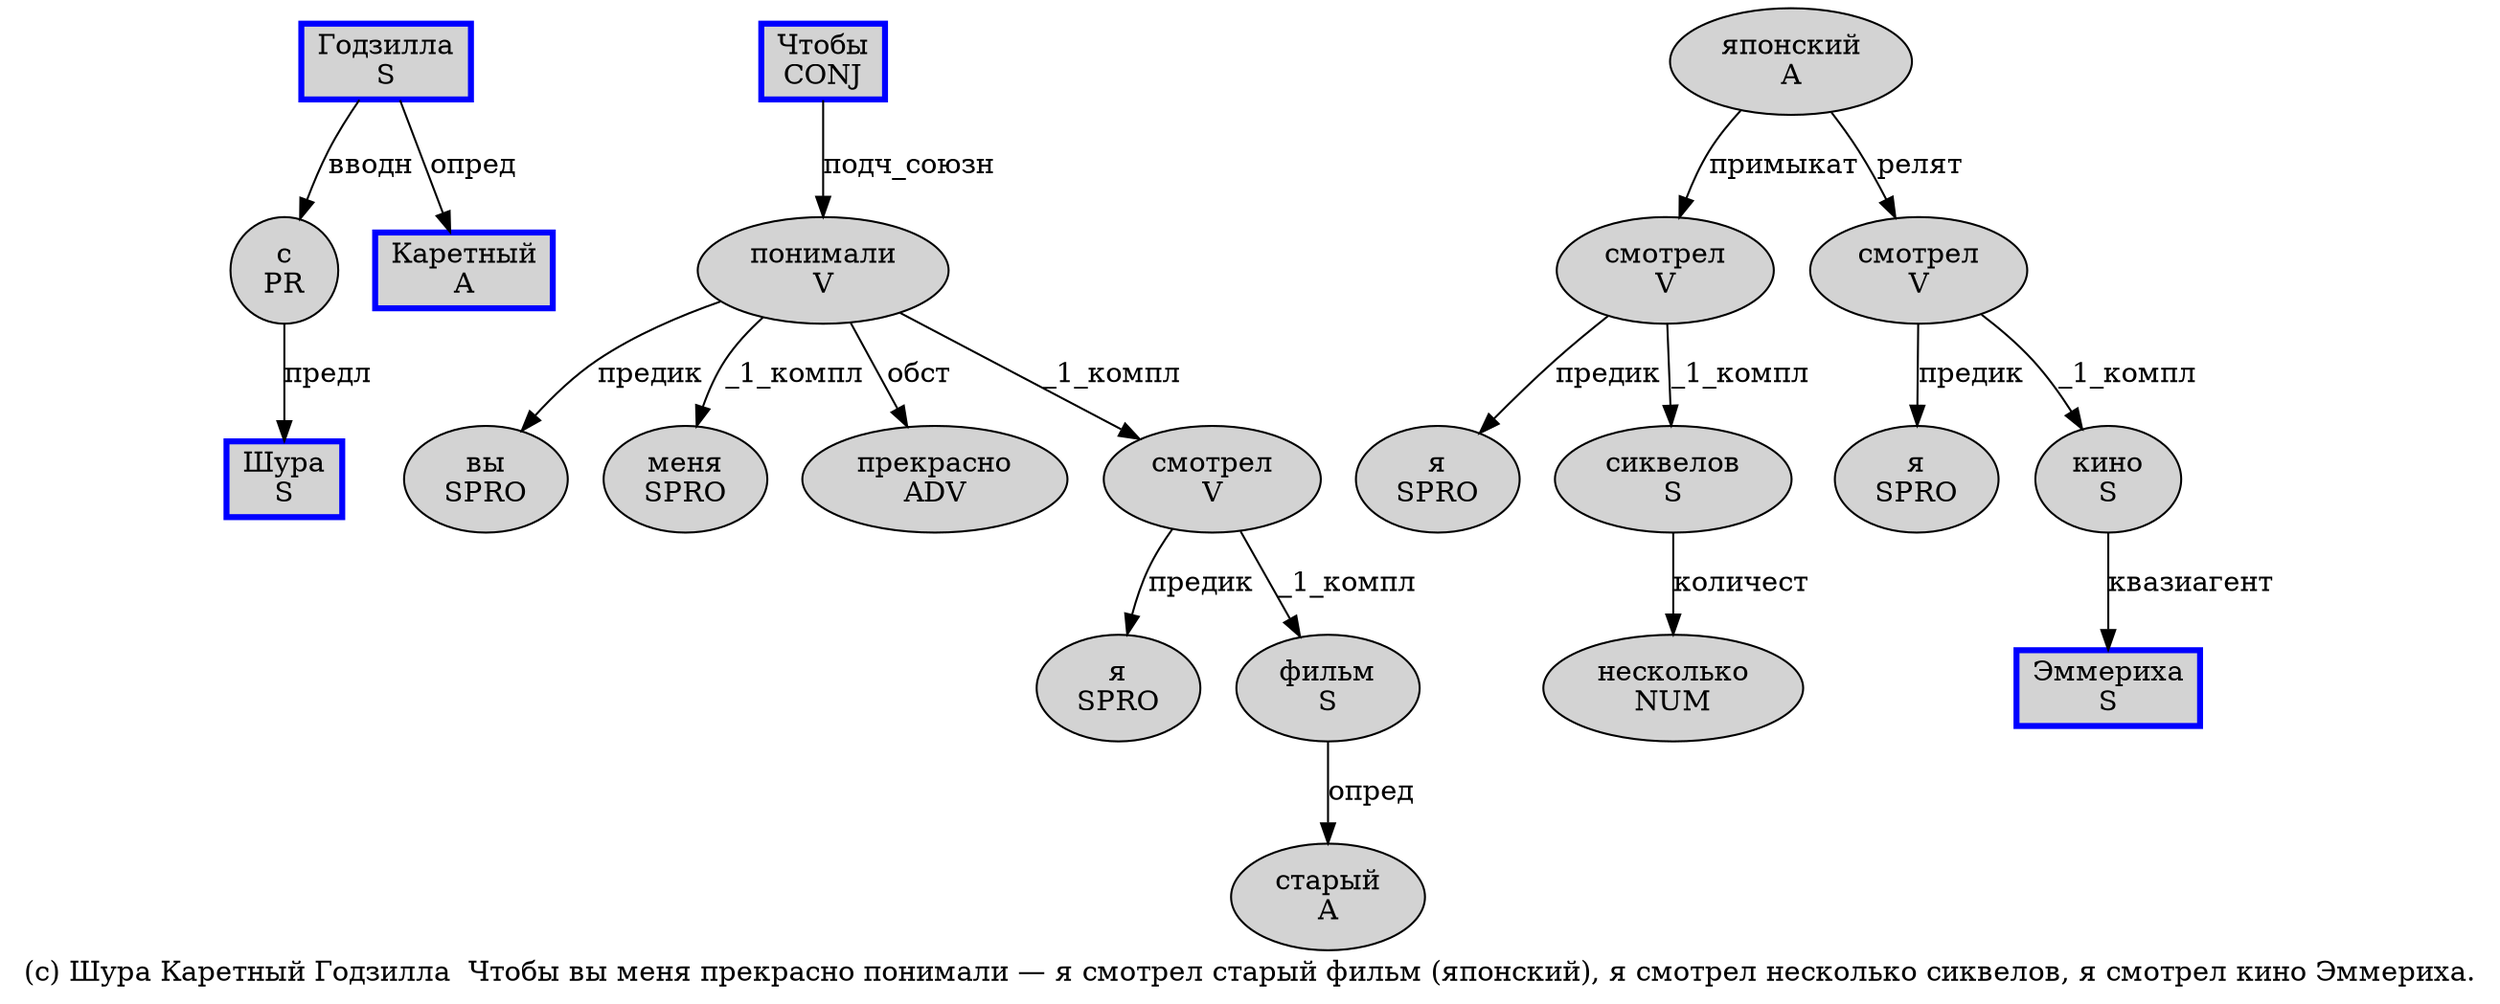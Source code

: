 digraph SENTENCE_4668 {
	graph [label="(с) Шура Каретный Годзилла  Чтобы вы меня прекрасно понимали — я смотрел старый фильм (японский), я смотрел несколько сиквелов, я смотрел кино Эммериха."]
	node [style=filled]
		1 [label="с
PR" color="" fillcolor=lightgray penwidth=1 shape=ellipse]
		3 [label="Шура
S" color=blue fillcolor=lightgray penwidth=3 shape=box]
		4 [label="Каретный
A" color=blue fillcolor=lightgray penwidth=3 shape=box]
		5 [label="Годзилла
S" color=blue fillcolor=lightgray penwidth=3 shape=box]
		6 [label="Чтобы
CONJ" color=blue fillcolor=lightgray penwidth=3 shape=box]
		7 [label="вы
SPRO" color="" fillcolor=lightgray penwidth=1 shape=ellipse]
		8 [label="меня
SPRO" color="" fillcolor=lightgray penwidth=1 shape=ellipse]
		9 [label="прекрасно
ADV" color="" fillcolor=lightgray penwidth=1 shape=ellipse]
		10 [label="понимали
V" color="" fillcolor=lightgray penwidth=1 shape=ellipse]
		12 [label="я
SPRO" color="" fillcolor=lightgray penwidth=1 shape=ellipse]
		13 [label="смотрел
V" color="" fillcolor=lightgray penwidth=1 shape=ellipse]
		14 [label="старый
A" color="" fillcolor=lightgray penwidth=1 shape=ellipse]
		15 [label="фильм
S" color="" fillcolor=lightgray penwidth=1 shape=ellipse]
		17 [label="японский
A" color="" fillcolor=lightgray penwidth=1 shape=ellipse]
		20 [label="я
SPRO" color="" fillcolor=lightgray penwidth=1 shape=ellipse]
		21 [label="смотрел
V" color="" fillcolor=lightgray penwidth=1 shape=ellipse]
		22 [label="несколько
NUM" color="" fillcolor=lightgray penwidth=1 shape=ellipse]
		23 [label="сиквелов
S" color="" fillcolor=lightgray penwidth=1 shape=ellipse]
		25 [label="я
SPRO" color="" fillcolor=lightgray penwidth=1 shape=ellipse]
		26 [label="смотрел
V" color="" fillcolor=lightgray penwidth=1 shape=ellipse]
		27 [label="кино
S" color="" fillcolor=lightgray penwidth=1 shape=ellipse]
		28 [label="Эммериха
S" color=blue fillcolor=lightgray penwidth=3 shape=box]
			26 -> 25 [label="предик"]
			26 -> 27 [label="_1_компл"]
			27 -> 28 [label="квазиагент"]
			21 -> 20 [label="предик"]
			21 -> 23 [label="_1_компл"]
			6 -> 10 [label="подч_союзн"]
			10 -> 7 [label="предик"]
			10 -> 8 [label="_1_компл"]
			10 -> 9 [label="обст"]
			10 -> 13 [label="_1_компл"]
			13 -> 12 [label="предик"]
			13 -> 15 [label="_1_компл"]
			5 -> 1 [label="вводн"]
			5 -> 4 [label="опред"]
			15 -> 14 [label="опред"]
			1 -> 3 [label="предл"]
			17 -> 21 [label="примыкат"]
			17 -> 26 [label="релят"]
			23 -> 22 [label="количест"]
}